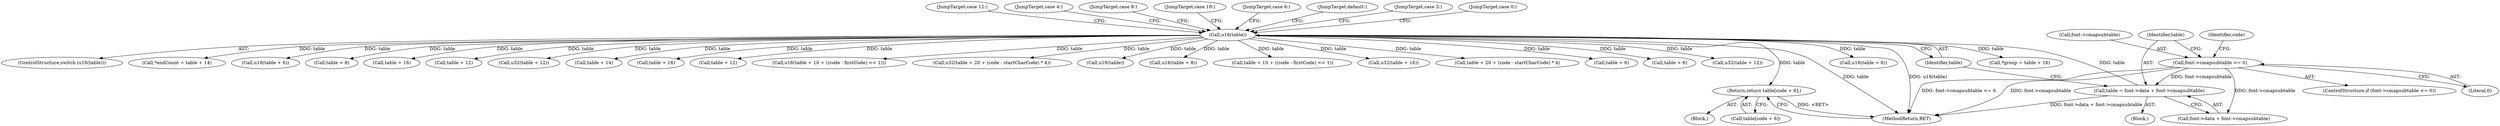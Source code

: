 digraph "0_ghostscript_961b10cdd71403072fb99401a45f3bef6ce53626@array" {
"1000145" [label="(Return,return table[code + 6];)"];
"1000141" [label="(Call,u16(table))"];
"1000131" [label="(Call,table = font->data + font->cmapsubtable)"];
"1000124" [label="(Call,font->cmapsubtable <= 0)"];
"1000283" [label="(Call,u16(table + 8))"];
"1000121" [label="(Block,)"];
"1000301" [label="(Call,table + 10 + ((code - firstCode) << 1))"];
"1000322" [label="(Call,u32(table + 16))"];
"1000349" [label="(JumpTarget,case 12:)"];
"1000340" [label="(Call,table + 20 + (code - startCharCode) * 4)"];
"1000157" [label="(Call,table + 6)"];
"1000151" [label="(JumpTarget,case 4:)"];
"1000277" [label="(Call,table + 6)"];
"1000354" [label="(Call,u32(table + 12))"];
"1000124" [label="(Call,font->cmapsubtable <= 0)"];
"1000418" [label="(JumpTarget,case 8:)"];
"1000276" [label="(Call,u16(table + 6))"];
"1000145" [label="(Return,return table[code + 6];)"];
"1000132" [label="(Identifier,table)"];
"1000359" [label="(Call,*group = table + 16)"];
"1000130" [label="(Identifier,code)"];
"1000146" [label="(Call,table[code + 6])"];
"1000140" [label="(ControlStructure,switch (u16(table)))"];
"1000310" [label="(JumpTarget,case 10:)"];
"1000271" [label="(JumpTarget,case 6:)"];
"1000131" [label="(Call,table = font->data + font->cmapsubtable)"];
"1000161" [label="(Call,*endCount = table + 14)"];
"1000156" [label="(Call,u16(table + 6))"];
"1000419" [label="(JumpTarget,default:)"];
"1000417" [label="(JumpTarget,case 2:)"];
"1000284" [label="(Call,table + 8)"];
"1000323" [label="(Call,table + 16)"];
"1000133" [label="(Call,font->data + font->cmapsubtable)"];
"1000355" [label="(Call,table + 12)"];
"1000144" [label="(JumpTarget,case 0:)"];
"1000315" [label="(Call,u32(table + 12))"];
"1000142" [label="(Identifier,table)"];
"1000163" [label="(Call,table + 14)"];
"1000818" [label="(MethodReturn,RET)"];
"1000123" [label="(ControlStructure,if (font->cmapsubtable <= 0))"];
"1000141" [label="(Call,u16(table))"];
"1000361" [label="(Call,table + 16)"];
"1000316" [label="(Call,table + 12)"];
"1000143" [label="(Block,)"];
"1000125" [label="(Call,font->cmapsubtable)"];
"1000300" [label="(Call,u16(table + 10 + ((code - firstCode) << 1)))"];
"1000339" [label="(Call,u32(table + 20 + (code - startCharCode) * 4))"];
"1000128" [label="(Literal,0)"];
"1000422" [label="(Call,u16(table))"];
"1000145" -> "1000143"  [label="AST: "];
"1000145" -> "1000146"  [label="CFG: "];
"1000146" -> "1000145"  [label="AST: "];
"1000818" -> "1000145"  [label="CFG: "];
"1000145" -> "1000818"  [label="DDG: <RET>"];
"1000141" -> "1000145"  [label="DDG: table"];
"1000141" -> "1000140"  [label="AST: "];
"1000141" -> "1000142"  [label="CFG: "];
"1000142" -> "1000141"  [label="AST: "];
"1000144" -> "1000141"  [label="CFG: "];
"1000151" -> "1000141"  [label="CFG: "];
"1000271" -> "1000141"  [label="CFG: "];
"1000310" -> "1000141"  [label="CFG: "];
"1000349" -> "1000141"  [label="CFG: "];
"1000417" -> "1000141"  [label="CFG: "];
"1000418" -> "1000141"  [label="CFG: "];
"1000419" -> "1000141"  [label="CFG: "];
"1000141" -> "1000818"  [label="DDG: table"];
"1000141" -> "1000818"  [label="DDG: u16(table)"];
"1000131" -> "1000141"  [label="DDG: table"];
"1000141" -> "1000156"  [label="DDG: table"];
"1000141" -> "1000157"  [label="DDG: table"];
"1000141" -> "1000161"  [label="DDG: table"];
"1000141" -> "1000163"  [label="DDG: table"];
"1000141" -> "1000276"  [label="DDG: table"];
"1000141" -> "1000277"  [label="DDG: table"];
"1000141" -> "1000283"  [label="DDG: table"];
"1000141" -> "1000284"  [label="DDG: table"];
"1000141" -> "1000300"  [label="DDG: table"];
"1000141" -> "1000301"  [label="DDG: table"];
"1000141" -> "1000315"  [label="DDG: table"];
"1000141" -> "1000316"  [label="DDG: table"];
"1000141" -> "1000322"  [label="DDG: table"];
"1000141" -> "1000323"  [label="DDG: table"];
"1000141" -> "1000339"  [label="DDG: table"];
"1000141" -> "1000340"  [label="DDG: table"];
"1000141" -> "1000354"  [label="DDG: table"];
"1000141" -> "1000355"  [label="DDG: table"];
"1000141" -> "1000359"  [label="DDG: table"];
"1000141" -> "1000361"  [label="DDG: table"];
"1000141" -> "1000422"  [label="DDG: table"];
"1000131" -> "1000121"  [label="AST: "];
"1000131" -> "1000133"  [label="CFG: "];
"1000132" -> "1000131"  [label="AST: "];
"1000133" -> "1000131"  [label="AST: "];
"1000142" -> "1000131"  [label="CFG: "];
"1000131" -> "1000818"  [label="DDG: font->data + font->cmapsubtable"];
"1000124" -> "1000131"  [label="DDG: font->cmapsubtable"];
"1000124" -> "1000123"  [label="AST: "];
"1000124" -> "1000128"  [label="CFG: "];
"1000125" -> "1000124"  [label="AST: "];
"1000128" -> "1000124"  [label="AST: "];
"1000130" -> "1000124"  [label="CFG: "];
"1000132" -> "1000124"  [label="CFG: "];
"1000124" -> "1000818"  [label="DDG: font->cmapsubtable"];
"1000124" -> "1000818"  [label="DDG: font->cmapsubtable <= 0"];
"1000124" -> "1000133"  [label="DDG: font->cmapsubtable"];
}
